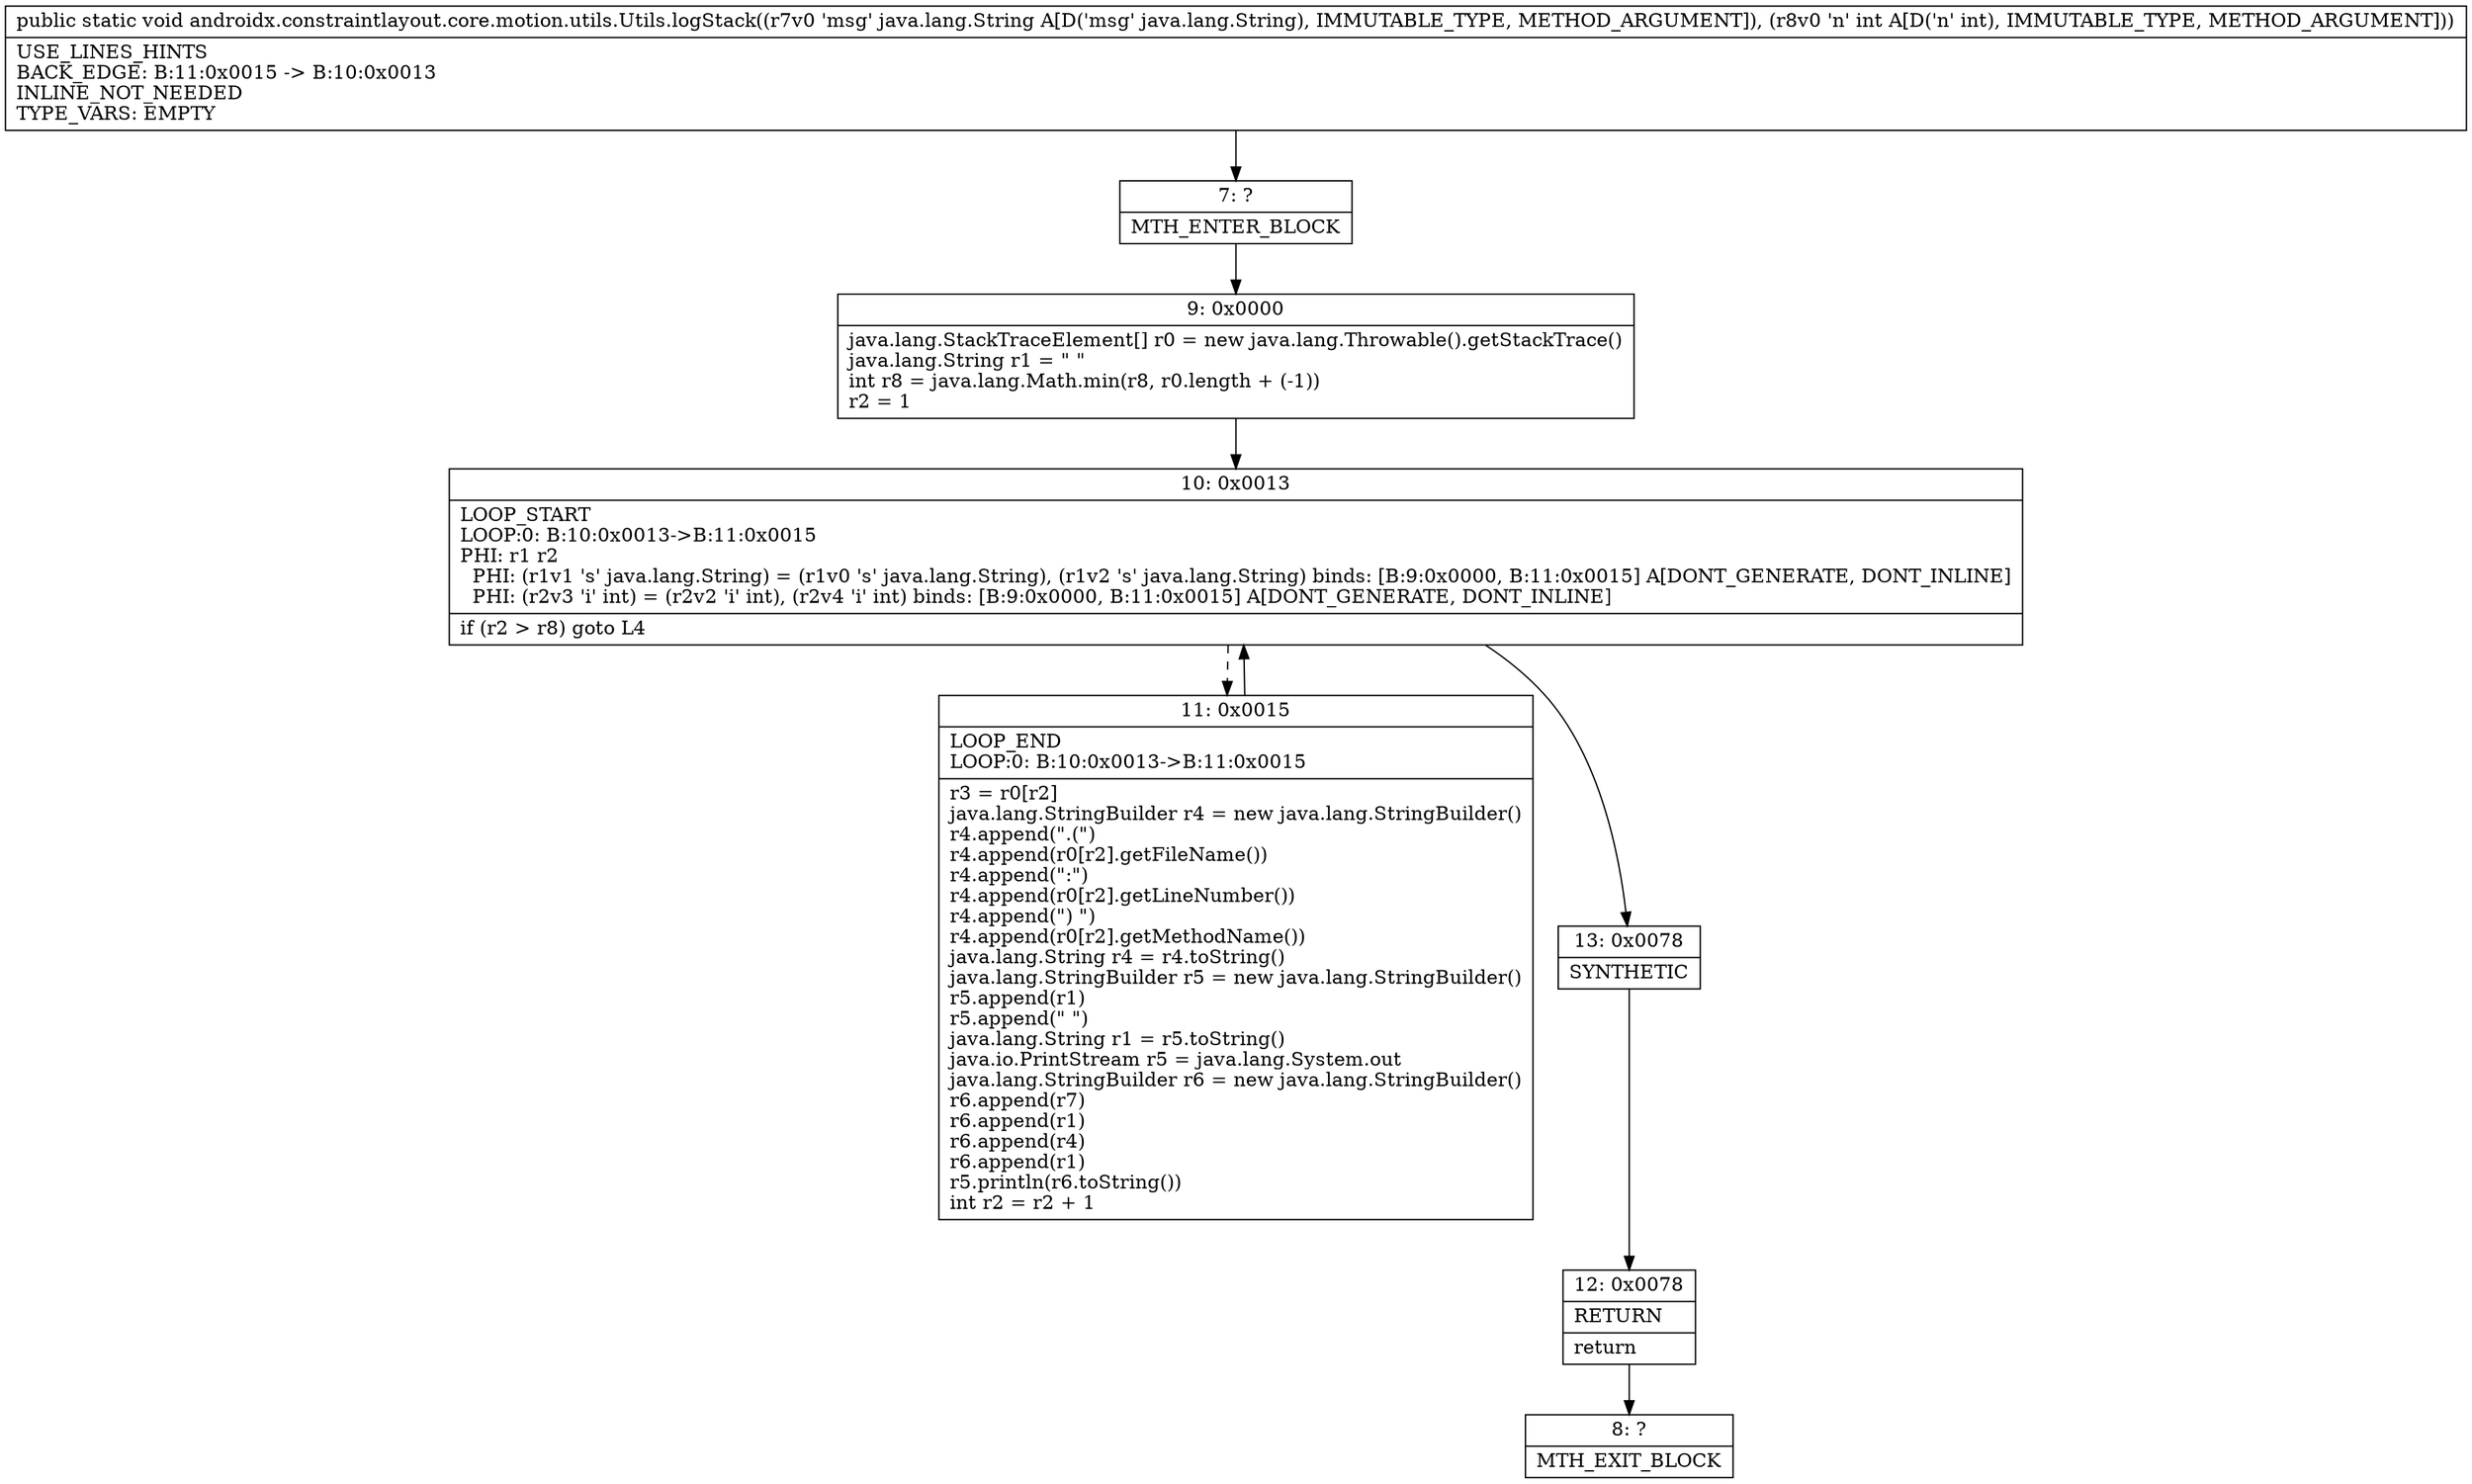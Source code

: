 digraph "CFG forandroidx.constraintlayout.core.motion.utils.Utils.logStack(Ljava\/lang\/String;I)V" {
Node_7 [shape=record,label="{7\:\ ?|MTH_ENTER_BLOCK\l}"];
Node_9 [shape=record,label="{9\:\ 0x0000|java.lang.StackTraceElement[] r0 = new java.lang.Throwable().getStackTrace()\ljava.lang.String r1 = \" \"\lint r8 = java.lang.Math.min(r8, r0.length + (\-1))\lr2 = 1\l}"];
Node_10 [shape=record,label="{10\:\ 0x0013|LOOP_START\lLOOP:0: B:10:0x0013\-\>B:11:0x0015\lPHI: r1 r2 \l  PHI: (r1v1 's' java.lang.String) = (r1v0 's' java.lang.String), (r1v2 's' java.lang.String) binds: [B:9:0x0000, B:11:0x0015] A[DONT_GENERATE, DONT_INLINE]\l  PHI: (r2v3 'i' int) = (r2v2 'i' int), (r2v4 'i' int) binds: [B:9:0x0000, B:11:0x0015] A[DONT_GENERATE, DONT_INLINE]\l|if (r2 \> r8) goto L4\l}"];
Node_11 [shape=record,label="{11\:\ 0x0015|LOOP_END\lLOOP:0: B:10:0x0013\-\>B:11:0x0015\l|r3 = r0[r2]\ljava.lang.StringBuilder r4 = new java.lang.StringBuilder()\lr4.append(\".(\")\lr4.append(r0[r2].getFileName())\lr4.append(\":\")\lr4.append(r0[r2].getLineNumber())\lr4.append(\") \")\lr4.append(r0[r2].getMethodName())\ljava.lang.String r4 = r4.toString()\ljava.lang.StringBuilder r5 = new java.lang.StringBuilder()\lr5.append(r1)\lr5.append(\" \")\ljava.lang.String r1 = r5.toString()\ljava.io.PrintStream r5 = java.lang.System.out\ljava.lang.StringBuilder r6 = new java.lang.StringBuilder()\lr6.append(r7)\lr6.append(r1)\lr6.append(r4)\lr6.append(r1)\lr5.println(r6.toString())\lint r2 = r2 + 1\l}"];
Node_13 [shape=record,label="{13\:\ 0x0078|SYNTHETIC\l}"];
Node_12 [shape=record,label="{12\:\ 0x0078|RETURN\l|return\l}"];
Node_8 [shape=record,label="{8\:\ ?|MTH_EXIT_BLOCK\l}"];
MethodNode[shape=record,label="{public static void androidx.constraintlayout.core.motion.utils.Utils.logStack((r7v0 'msg' java.lang.String A[D('msg' java.lang.String), IMMUTABLE_TYPE, METHOD_ARGUMENT]), (r8v0 'n' int A[D('n' int), IMMUTABLE_TYPE, METHOD_ARGUMENT]))  | USE_LINES_HINTS\lBACK_EDGE: B:11:0x0015 \-\> B:10:0x0013\lINLINE_NOT_NEEDED\lTYPE_VARS: EMPTY\l}"];
MethodNode -> Node_7;Node_7 -> Node_9;
Node_9 -> Node_10;
Node_10 -> Node_11[style=dashed];
Node_10 -> Node_13;
Node_11 -> Node_10;
Node_13 -> Node_12;
Node_12 -> Node_8;
}

